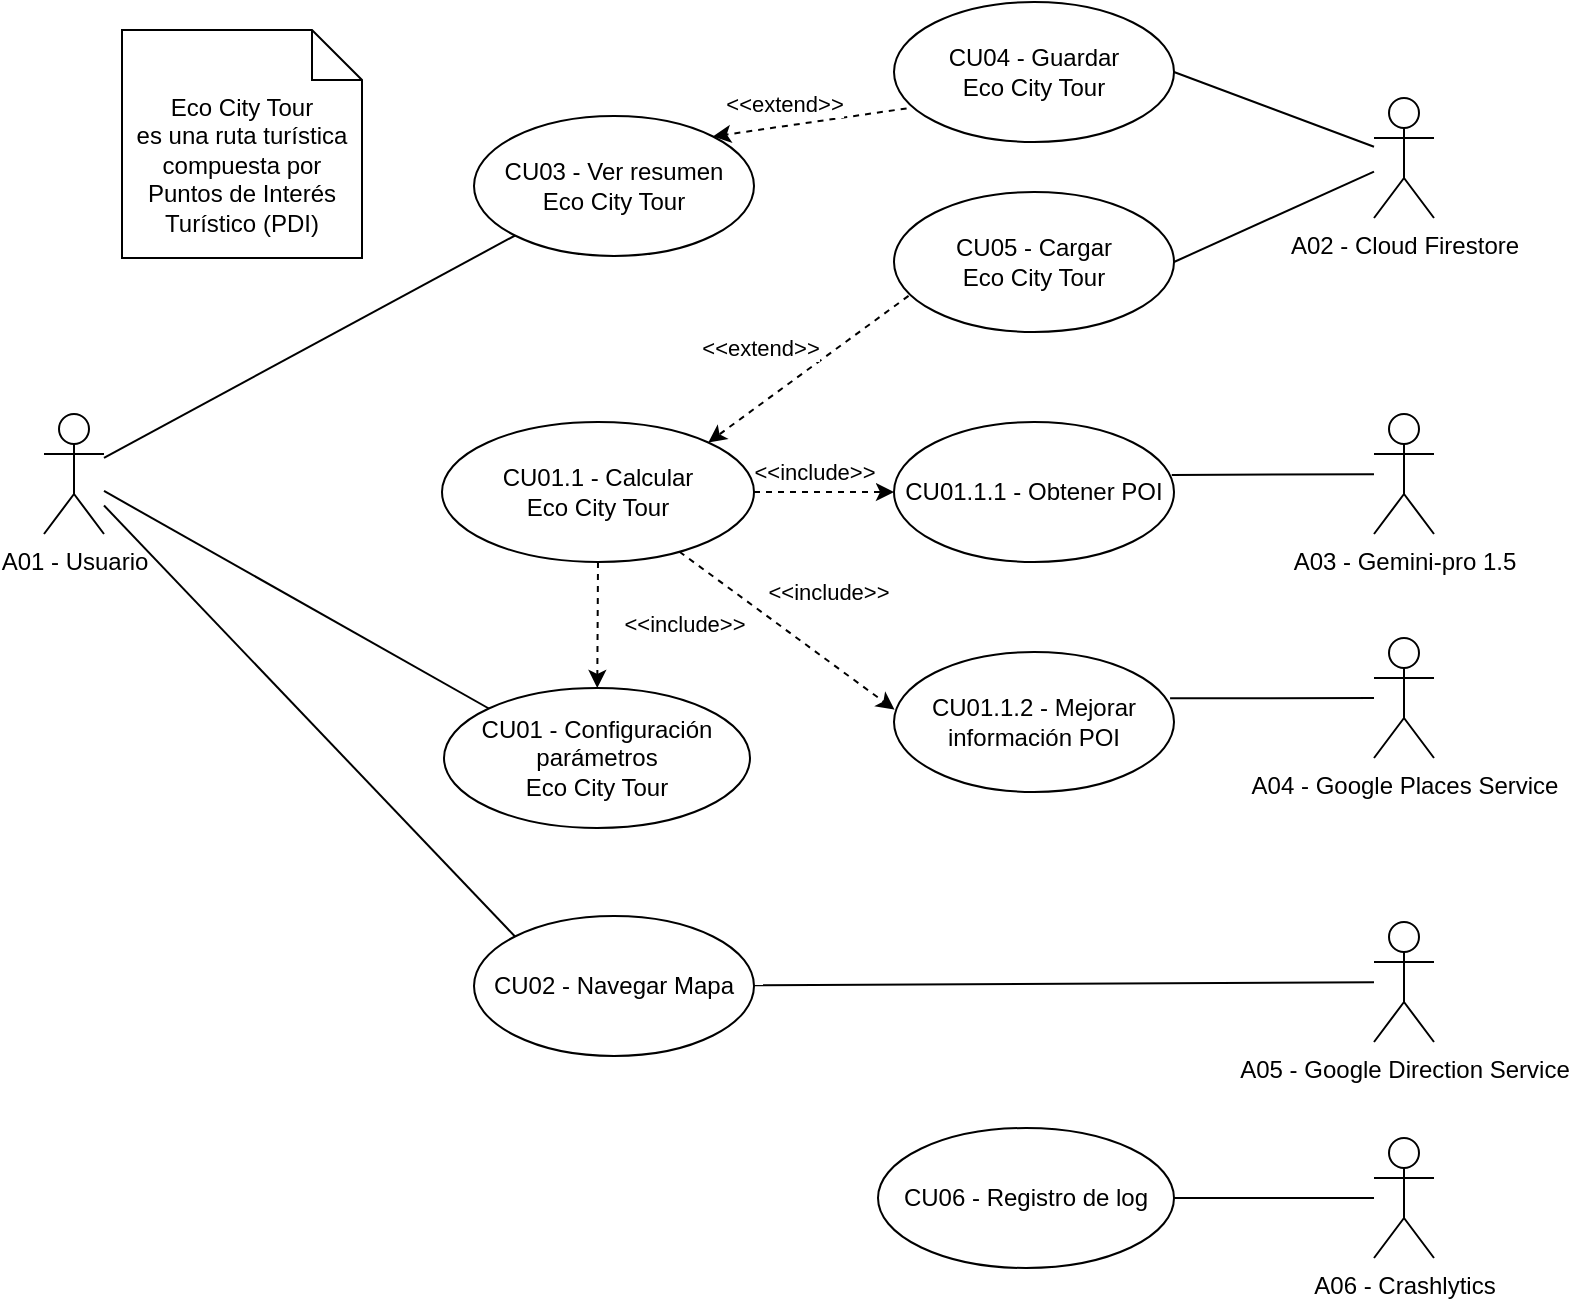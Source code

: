 <mxfile>
    <diagram id="Fiti3ozPqGQEkvfNo6GZ" name="Page-1">
        <mxGraphModel dx="1001" dy="490" grid="0" gridSize="10" guides="1" tooltips="1" connect="1" arrows="1" fold="1" page="1" pageScale="1" pageWidth="850" pageHeight="1100" math="0" shadow="0">
            <root>
                <mxCell id="0"/>
                <mxCell id="1" parent="0"/>
                <mxCell id="26" style="edgeStyle=none;html=1;exitX=1;exitY=0.5;exitDx=0;exitDy=0;entryX=0;entryY=0.5;entryDx=0;entryDy=0;dashed=1;" parent="1" source="2" target="6" edge="1">
                    <mxGeometry relative="1" as="geometry"/>
                </mxCell>
                <mxCell id="27" value="&amp;lt;&amp;lt;include&amp;gt;&amp;gt;" style="edgeLabel;html=1;align=center;verticalAlign=middle;resizable=0;points=[];" parent="26" vertex="1" connectable="0">
                    <mxGeometry x="-0.158" y="1" relative="1" as="geometry">
                        <mxPoint y="-9" as="offset"/>
                    </mxGeometry>
                </mxCell>
                <mxCell id="32" style="edgeStyle=none;html=1;entryX=0.002;entryY=0.412;entryDx=0;entryDy=0;entryPerimeter=0;dashed=1;" parent="1" source="2" target="7" edge="1">
                    <mxGeometry relative="1" as="geometry"/>
                </mxCell>
                <mxCell id="33" value="&amp;lt;&amp;lt;include&amp;gt;&amp;gt;" style="edgeLabel;html=1;align=center;verticalAlign=middle;resizable=0;points=[];" parent="32" vertex="1" connectable="0">
                    <mxGeometry x="-0.384" relative="1" as="geometry">
                        <mxPoint x="41" y="-4" as="offset"/>
                    </mxGeometry>
                </mxCell>
                <mxCell id="53" style="edgeStyle=none;html=1;dashed=1;" parent="1" source="2" target="50" edge="1">
                    <mxGeometry relative="1" as="geometry"/>
                </mxCell>
                <mxCell id="2" value="CU01.1 - Calcular&lt;br&gt;Eco City Tour" style="ellipse;whiteSpace=wrap;html=1;" parent="1" vertex="1">
                    <mxGeometry x="254" y="325" width="156" height="70" as="geometry"/>
                </mxCell>
                <mxCell id="24" style="edgeStyle=none;html=1;entryX=0;entryY=0;entryDx=0;entryDy=0;endArrow=none;endFill=0;" parent="1" source="3" target="4" edge="1">
                    <mxGeometry relative="1" as="geometry">
                        <mxPoint x="150" y="360" as="sourcePoint"/>
                    </mxGeometry>
                </mxCell>
                <mxCell id="25" style="edgeStyle=none;html=1;entryX=0;entryY=1;entryDx=0;entryDy=0;endArrow=none;endFill=0;" parent="1" source="3" target="5" edge="1">
                    <mxGeometry relative="1" as="geometry">
                        <mxPoint x="150" y="360" as="sourcePoint"/>
                    </mxGeometry>
                </mxCell>
                <mxCell id="55" style="edgeStyle=none;html=1;entryX=0;entryY=0;entryDx=0;entryDy=0;endArrow=none;endFill=0;" parent="1" source="3" target="50" edge="1">
                    <mxGeometry relative="1" as="geometry"/>
                </mxCell>
                <mxCell id="3" value="A01 - Usuario" style="shape=umlActor;html=1;verticalLabelPosition=bottom;verticalAlign=top;align=center;" parent="1" vertex="1">
                    <mxGeometry x="55" y="321" width="30" height="60" as="geometry"/>
                </mxCell>
                <mxCell id="4" value="CU02 - Navegar Mapa" style="ellipse;whiteSpace=wrap;html=1;" parent="1" vertex="1">
                    <mxGeometry x="270" y="572" width="140" height="70" as="geometry"/>
                </mxCell>
                <mxCell id="5" value="CU03 - Ver resumen &lt;br&gt;Eco City Tour" style="ellipse;whiteSpace=wrap;html=1;" parent="1" vertex="1">
                    <mxGeometry x="270" y="172" width="140" height="70" as="geometry"/>
                </mxCell>
                <mxCell id="6" value="CU01.1.1 - Obtener POI" style="ellipse;whiteSpace=wrap;html=1;" parent="1" vertex="1">
                    <mxGeometry x="480" y="325" width="140" height="70" as="geometry"/>
                </mxCell>
                <mxCell id="7" value="CU01.1.2 - Mejorar información POI" style="ellipse;whiteSpace=wrap;html=1;" parent="1" vertex="1">
                    <mxGeometry x="480" y="440" width="140" height="70" as="geometry"/>
                </mxCell>
                <mxCell id="17" style="edgeStyle=none;html=1;entryX=0.992;entryY=0.379;entryDx=0;entryDy=0;entryPerimeter=0;endArrow=none;endFill=0;" parent="1" source="8" target="6" edge="1">
                    <mxGeometry relative="1" as="geometry"/>
                </mxCell>
                <mxCell id="8" value="A03 - Gemini-pro 1.5" style="shape=umlActor;html=1;verticalLabelPosition=bottom;verticalAlign=top;align=center;" parent="1" vertex="1">
                    <mxGeometry x="720" y="321" width="30" height="60" as="geometry"/>
                </mxCell>
                <mxCell id="18" style="edgeStyle=none;html=1;entryX=0.986;entryY=0.331;entryDx=0;entryDy=0;entryPerimeter=0;endArrow=none;endFill=0;" parent="1" source="9" target="7" edge="1">
                    <mxGeometry relative="1" as="geometry"/>
                </mxCell>
                <mxCell id="9" value="A04 - Google Places Service" style="shape=umlActor;html=1;verticalLabelPosition=bottom;verticalAlign=top;align=center;" parent="1" vertex="1">
                    <mxGeometry x="720" y="433" width="30" height="60" as="geometry"/>
                </mxCell>
                <mxCell id="41" style="edgeStyle=none;html=1;endArrow=none;endFill=0;" parent="1" source="11" target="4" edge="1">
                    <mxGeometry relative="1" as="geometry">
                        <mxPoint x="660" y="620" as="sourcePoint"/>
                    </mxGeometry>
                </mxCell>
                <mxCell id="11" value="A05 - Google Direction Service" style="shape=umlActor;html=1;verticalLabelPosition=bottom;verticalAlign=top;align=center;" parent="1" vertex="1">
                    <mxGeometry x="720" y="575" width="30" height="60" as="geometry"/>
                </mxCell>
                <mxCell id="30" style="edgeStyle=none;html=1;entryX=1;entryY=0;entryDx=0;entryDy=0;dashed=1;exitX=0.052;exitY=0.742;exitDx=0;exitDy=0;exitPerimeter=0;" parent="1" source="15" target="2" edge="1">
                    <mxGeometry relative="1" as="geometry"/>
                </mxCell>
                <mxCell id="31" value="&amp;lt;&amp;lt;extend&amp;gt;&amp;gt;" style="edgeLabel;html=1;align=center;verticalAlign=middle;resizable=0;points=[];" parent="30" vertex="1" connectable="0">
                    <mxGeometry x="-0.22" y="-1" relative="1" as="geometry">
                        <mxPoint x="-35" y="-2" as="offset"/>
                    </mxGeometry>
                </mxCell>
                <mxCell id="15" value="CU05 - Cargar&lt;br&gt;Eco City Tour" style="ellipse;whiteSpace=wrap;html=1;" parent="1" vertex="1">
                    <mxGeometry x="480" y="210" width="140" height="70" as="geometry"/>
                </mxCell>
                <mxCell id="35" style="edgeStyle=none;html=1;entryX=1;entryY=0;entryDx=0;entryDy=0;dashed=1;exitX=0.045;exitY=0.76;exitDx=0;exitDy=0;exitPerimeter=0;" parent="1" source="16" target="5" edge="1">
                    <mxGeometry relative="1" as="geometry"/>
                </mxCell>
                <mxCell id="36" value="&amp;lt;&amp;lt;extend&amp;gt;&amp;gt;" style="edgeLabel;html=1;align=center;verticalAlign=middle;resizable=0;points=[];" parent="35" vertex="1" connectable="0">
                    <mxGeometry x="-0.41" y="1" relative="1" as="geometry">
                        <mxPoint x="-33" y="-8" as="offset"/>
                    </mxGeometry>
                </mxCell>
                <mxCell id="16" value="CU04 - Guardar&lt;br&gt;Eco City Tour" style="ellipse;whiteSpace=wrap;html=1;" parent="1" vertex="1">
                    <mxGeometry x="480" y="115" width="140" height="70" as="geometry"/>
                </mxCell>
                <mxCell id="39" style="edgeStyle=none;html=1;entryX=1;entryY=0.5;entryDx=0;entryDy=0;endArrow=none;endFill=0;" parent="1" source="45" target="16" edge="1">
                    <mxGeometry relative="1" as="geometry">
                        <mxPoint x="660" y="150" as="sourcePoint"/>
                    </mxGeometry>
                </mxCell>
                <mxCell id="42" style="edgeStyle=none;html=1;entryX=1;entryY=0.5;entryDx=0;entryDy=0;endArrow=none;endFill=0;" parent="1" source="45" target="15" edge="1">
                    <mxGeometry relative="1" as="geometry">
                        <mxPoint x="660" y="157.429" as="sourcePoint"/>
                        <mxPoint x="590.0" y="210" as="targetPoint"/>
                    </mxGeometry>
                </mxCell>
                <mxCell id="45" value="A02 - Cloud Firestore" style="shape=umlActor;html=1;verticalLabelPosition=bottom;verticalAlign=top;align=center;" parent="1" vertex="1">
                    <mxGeometry x="720" y="163" width="30" height="60" as="geometry"/>
                </mxCell>
                <mxCell id="48" style="edgeStyle=none;html=1;entryX=1;entryY=0.5;entryDx=0;entryDy=0;endArrow=none;endFill=0;" parent="1" source="46" target="47" edge="1">
                    <mxGeometry relative="1" as="geometry"/>
                </mxCell>
                <mxCell id="46" value="A06 - Crashlytics" style="shape=umlActor;html=1;verticalLabelPosition=bottom;verticalAlign=top;align=center;" parent="1" vertex="1">
                    <mxGeometry x="720" y="683" width="30" height="60" as="geometry"/>
                </mxCell>
                <mxCell id="47" value="CU06 - Registro de log" style="ellipse;whiteSpace=wrap;html=1;" parent="1" vertex="1">
                    <mxGeometry x="472" y="678" width="148" height="70" as="geometry"/>
                </mxCell>
                <mxCell id="49" value="Eco City Tour &lt;br&gt;es una ruta turística compuesta por Puntos de Interés Turístico (PDI)" style="shape=note2;boundedLbl=1;whiteSpace=wrap;html=1;size=25;verticalAlign=top;align=center;" parent="1" vertex="1">
                    <mxGeometry x="94" y="129" width="120" height="114" as="geometry"/>
                </mxCell>
                <mxCell id="50" value="CU01 - Configuración&lt;br&gt;parámetros&lt;br&gt;Eco City Tour" style="ellipse;whiteSpace=wrap;html=1;" parent="1" vertex="1">
                    <mxGeometry x="255" y="458" width="153" height="70" as="geometry"/>
                </mxCell>
                <mxCell id="54" value="&amp;lt;&amp;lt;include&amp;gt;&amp;gt;" style="edgeLabel;html=1;align=center;verticalAlign=middle;resizable=0;points=[];" parent="1" vertex="1" connectable="0">
                    <mxGeometry x="375.001" y="426.003" as="geometry"/>
                </mxCell>
            </root>
        </mxGraphModel>
    </diagram>
</mxfile>